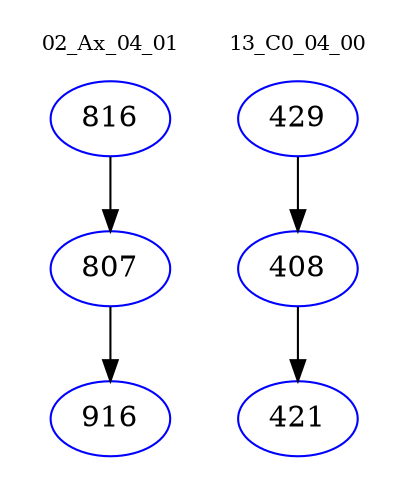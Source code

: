digraph{
subgraph cluster_0 {
color = white
label = "02_Ax_04_01";
fontsize=10;
T0_816 [label="816", color="blue"]
T0_816 -> T0_807 [color="black"]
T0_807 [label="807", color="blue"]
T0_807 -> T0_916 [color="black"]
T0_916 [label="916", color="blue"]
}
subgraph cluster_1 {
color = white
label = "13_C0_04_00";
fontsize=10;
T1_429 [label="429", color="blue"]
T1_429 -> T1_408 [color="black"]
T1_408 [label="408", color="blue"]
T1_408 -> T1_421 [color="black"]
T1_421 [label="421", color="blue"]
}
}
